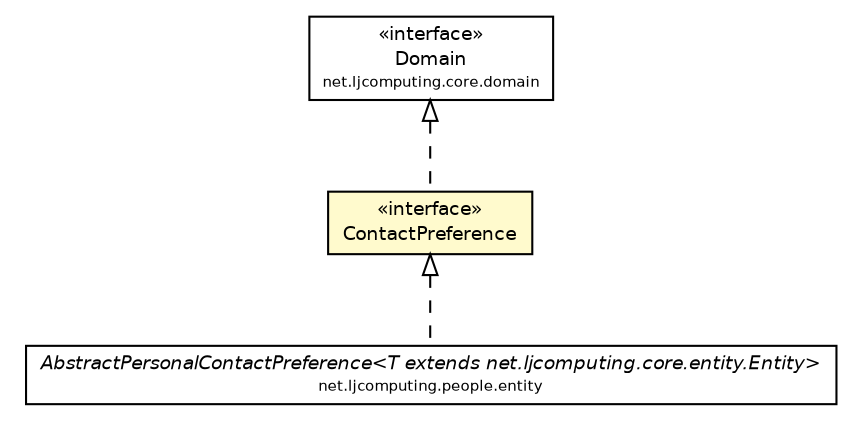 #!/usr/local/bin/dot
#
# Class diagram 
# Generated by UMLGraph version R5_6 (http://www.umlgraph.org/)
#

digraph G {
	edge [fontname="Helvetica",fontsize=10,labelfontname="Helvetica",labelfontsize=10];
	node [fontname="Helvetica",fontsize=10,shape=plaintext];
	nodesep=0.25;
	ranksep=0.5;
	// net.ljcomputing.people.entity.AbstractPersonalContactPreference<T extends net.ljcomputing.core.entity.Entity>
	c510 [label=<<table title="net.ljcomputing.people.entity.AbstractPersonalContactPreference" border="0" cellborder="1" cellspacing="0" cellpadding="2" port="p" href="../entity/AbstractPersonalContactPreference.html">
		<tr><td><table border="0" cellspacing="0" cellpadding="1">
<tr><td align="center" balign="center"><font face="Helvetica-Oblique"> AbstractPersonalContactPreference&lt;T extends net.ljcomputing.core.entity.Entity&gt; </font></td></tr>
<tr><td align="center" balign="center"><font point-size="7.0"> net.ljcomputing.people.entity </font></td></tr>
		</table></td></tr>
		</table>>, URL="../entity/AbstractPersonalContactPreference.html", fontname="Helvetica", fontcolor="black", fontsize=9.0];
	// net.ljcomputing.people.domain.ContactPreference
	c522 [label=<<table title="net.ljcomputing.people.domain.ContactPreference" border="0" cellborder="1" cellspacing="0" cellpadding="2" port="p" bgcolor="lemonChiffon" href="./ContactPreference.html">
		<tr><td><table border="0" cellspacing="0" cellpadding="1">
<tr><td align="center" balign="center"> &#171;interface&#187; </td></tr>
<tr><td align="center" balign="center"> ContactPreference </td></tr>
		</table></td></tr>
		</table>>, URL="./ContactPreference.html", fontname="Helvetica", fontcolor="black", fontsize=9.0];
	//net.ljcomputing.people.entity.AbstractPersonalContactPreference<T extends net.ljcomputing.core.entity.Entity> implements net.ljcomputing.people.domain.ContactPreference
	c522:p -> c510:p [dir=back,arrowtail=empty,style=dashed];
	//net.ljcomputing.people.domain.ContactPreference implements net.ljcomputing.core.domain.Domain
	c546:p -> c522:p [dir=back,arrowtail=empty,style=dashed];
	// net.ljcomputing.core.domain.Domain
	c546 [label=<<table title="net.ljcomputing.core.domain.Domain" border="0" cellborder="1" cellspacing="0" cellpadding="2" port="p">
		<tr><td><table border="0" cellspacing="0" cellpadding="1">
<tr><td align="center" balign="center"> &#171;interface&#187; </td></tr>
<tr><td align="center" balign="center"> Domain </td></tr>
<tr><td align="center" balign="center"><font point-size="7.0"> net.ljcomputing.core.domain </font></td></tr>
		</table></td></tr>
		</table>>, URL="null", fontname="Helvetica", fontcolor="black", fontsize=9.0];
}

